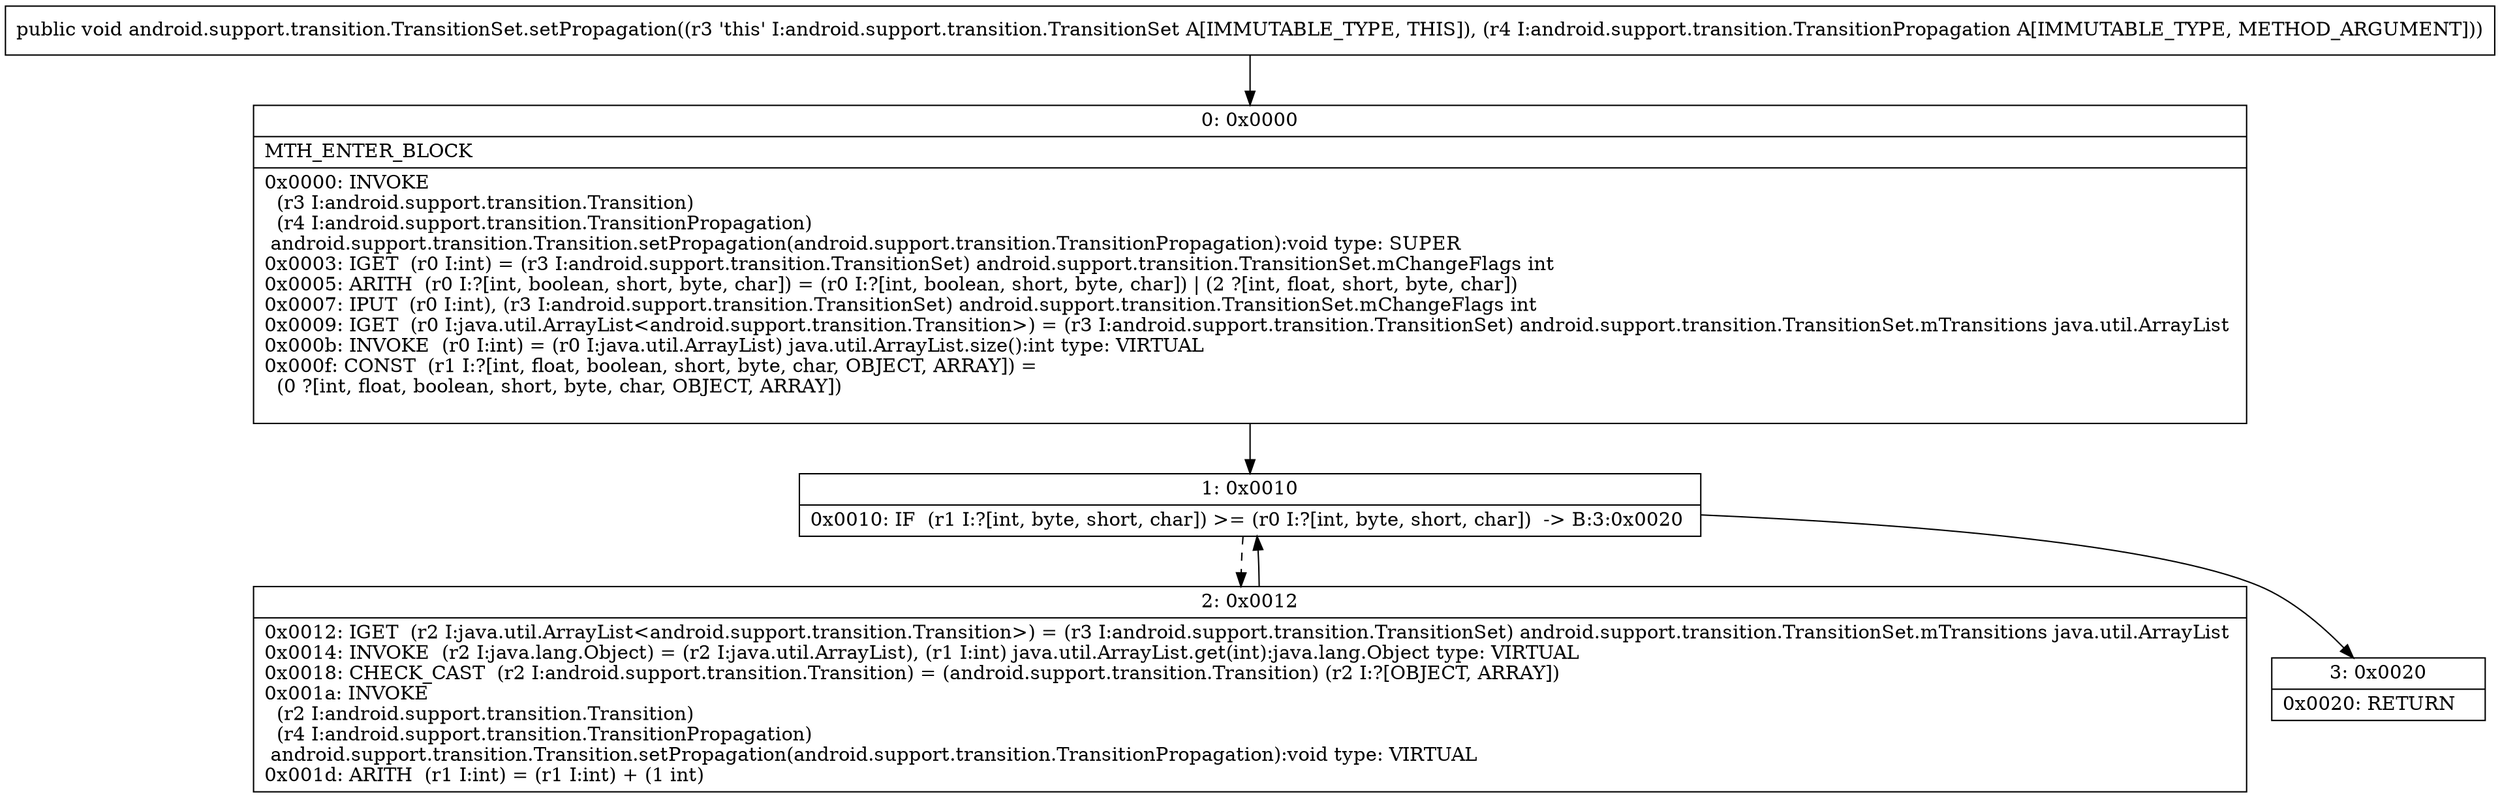 digraph "CFG forandroid.support.transition.TransitionSet.setPropagation(Landroid\/support\/transition\/TransitionPropagation;)V" {
Node_0 [shape=record,label="{0\:\ 0x0000|MTH_ENTER_BLOCK\l|0x0000: INVOKE  \l  (r3 I:android.support.transition.Transition)\l  (r4 I:android.support.transition.TransitionPropagation)\l android.support.transition.Transition.setPropagation(android.support.transition.TransitionPropagation):void type: SUPER \l0x0003: IGET  (r0 I:int) = (r3 I:android.support.transition.TransitionSet) android.support.transition.TransitionSet.mChangeFlags int \l0x0005: ARITH  (r0 I:?[int, boolean, short, byte, char]) = (r0 I:?[int, boolean, short, byte, char]) \| (2 ?[int, float, short, byte, char]) \l0x0007: IPUT  (r0 I:int), (r3 I:android.support.transition.TransitionSet) android.support.transition.TransitionSet.mChangeFlags int \l0x0009: IGET  (r0 I:java.util.ArrayList\<android.support.transition.Transition\>) = (r3 I:android.support.transition.TransitionSet) android.support.transition.TransitionSet.mTransitions java.util.ArrayList \l0x000b: INVOKE  (r0 I:int) = (r0 I:java.util.ArrayList) java.util.ArrayList.size():int type: VIRTUAL \l0x000f: CONST  (r1 I:?[int, float, boolean, short, byte, char, OBJECT, ARRAY]) = \l  (0 ?[int, float, boolean, short, byte, char, OBJECT, ARRAY])\l \l}"];
Node_1 [shape=record,label="{1\:\ 0x0010|0x0010: IF  (r1 I:?[int, byte, short, char]) \>= (r0 I:?[int, byte, short, char])  \-\> B:3:0x0020 \l}"];
Node_2 [shape=record,label="{2\:\ 0x0012|0x0012: IGET  (r2 I:java.util.ArrayList\<android.support.transition.Transition\>) = (r3 I:android.support.transition.TransitionSet) android.support.transition.TransitionSet.mTransitions java.util.ArrayList \l0x0014: INVOKE  (r2 I:java.lang.Object) = (r2 I:java.util.ArrayList), (r1 I:int) java.util.ArrayList.get(int):java.lang.Object type: VIRTUAL \l0x0018: CHECK_CAST  (r2 I:android.support.transition.Transition) = (android.support.transition.Transition) (r2 I:?[OBJECT, ARRAY]) \l0x001a: INVOKE  \l  (r2 I:android.support.transition.Transition)\l  (r4 I:android.support.transition.TransitionPropagation)\l android.support.transition.Transition.setPropagation(android.support.transition.TransitionPropagation):void type: VIRTUAL \l0x001d: ARITH  (r1 I:int) = (r1 I:int) + (1 int) \l}"];
Node_3 [shape=record,label="{3\:\ 0x0020|0x0020: RETURN   \l}"];
MethodNode[shape=record,label="{public void android.support.transition.TransitionSet.setPropagation((r3 'this' I:android.support.transition.TransitionSet A[IMMUTABLE_TYPE, THIS]), (r4 I:android.support.transition.TransitionPropagation A[IMMUTABLE_TYPE, METHOD_ARGUMENT])) }"];
MethodNode -> Node_0;
Node_0 -> Node_1;
Node_1 -> Node_2[style=dashed];
Node_1 -> Node_3;
Node_2 -> Node_1;
}

